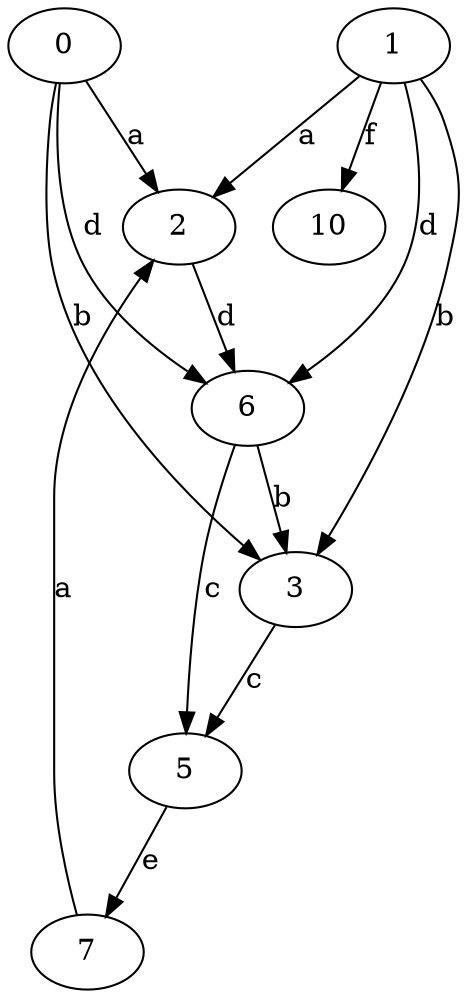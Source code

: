 strict digraph  {
1;
2;
3;
5;
6;
7;
0;
10;
1 -> 2  [label=a];
1 -> 3  [label=b];
1 -> 6  [label=d];
1 -> 10  [label=f];
2 -> 6  [label=d];
3 -> 5  [label=c];
5 -> 7  [label=e];
6 -> 3  [label=b];
6 -> 5  [label=c];
7 -> 2  [label=a];
0 -> 2  [label=a];
0 -> 3  [label=b];
0 -> 6  [label=d];
}
